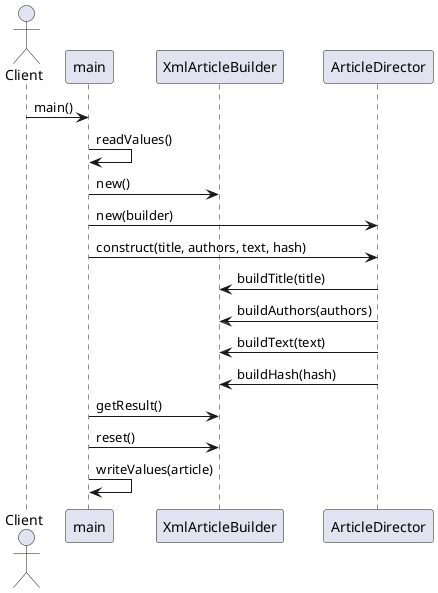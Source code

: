 @startuml

actor Client

Client -> main : main()
main -> main : readValues()
main -> XmlArticleBuilder : new()
main -> ArticleDirector : new(builder)
main -> ArticleDirector : construct(title, authors, text, hash)
ArticleDirector -> XmlArticleBuilder : buildTitle(title)
ArticleDirector -> XmlArticleBuilder : buildAuthors(authors)
ArticleDirector -> XmlArticleBuilder : buildText(text)
ArticleDirector -> XmlArticleBuilder : buildHash(hash)
main -> XmlArticleBuilder : getResult()
main -> XmlArticleBuilder : reset()
main -> main : writeValues(article)

@enduml
